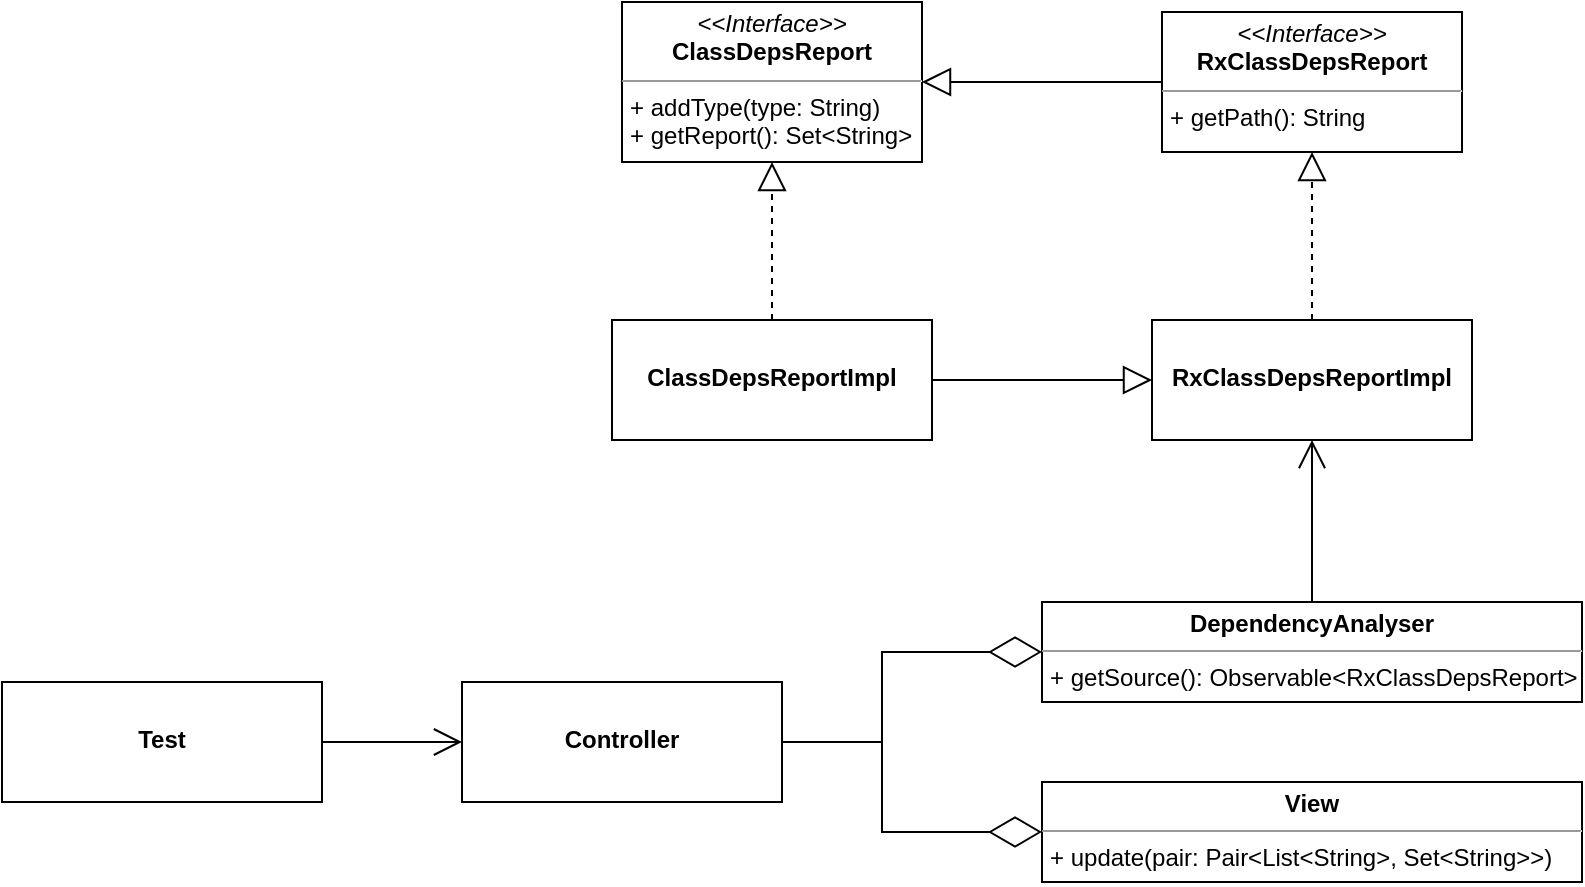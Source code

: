 <mxfile version="26.0.16">
  <diagram id="C5RBs43oDa-KdzZeNtuy" name="Page-1">
    <mxGraphModel dx="1034" dy="3927" grid="1" gridSize="10" guides="1" tooltips="1" connect="1" arrows="1" fold="1" page="1" pageScale="1" pageWidth="827" pageHeight="1169" math="0" shadow="0">
      <root>
        <mxCell id="WIyWlLk6GJQsqaUBKTNV-0" />
        <mxCell id="WIyWlLk6GJQsqaUBKTNV-1" parent="WIyWlLk6GJQsqaUBKTNV-0" />
        <mxCell id="abGJAD1XLBtD331P0YCd-26" value="&lt;p style=&quot;margin: 0px ; margin-top: 4px ; text-align: center&quot;&gt;&lt;i&gt;&amp;lt;&amp;lt;Interface&amp;gt;&amp;gt;&lt;/i&gt;&lt;br&gt;&lt;b&gt;ClassDepsReport&lt;/b&gt;&lt;/p&gt;&lt;hr size=&quot;1&quot;&gt;&lt;p style=&quot;margin: 0px ; margin-left: 4px&quot;&gt;+ addType(type: String)&lt;br&gt;&lt;/p&gt;&lt;p style=&quot;margin: 0px ; margin-left: 4px&quot;&gt;+ getReport(): Set&amp;lt;String&amp;gt;&lt;/p&gt;" style="verticalAlign=top;align=left;overflow=fill;fontSize=12;fontFamily=Helvetica;html=1;" parent="WIyWlLk6GJQsqaUBKTNV-1" vertex="1">
          <mxGeometry x="350" y="-3480" width="150" height="80" as="geometry" />
        </mxCell>
        <mxCell id="abGJAD1XLBtD331P0YCd-29" value="" style="endArrow=block;dashed=1;endFill=0;endSize=12;html=1;rounded=0;exitX=0.5;exitY=0;exitDx=0;exitDy=0;entryX=0.5;entryY=1;entryDx=0;entryDy=0;" parent="WIyWlLk6GJQsqaUBKTNV-1" source="is2iIvQ-1i9xi_y9miu3-14" target="abGJAD1XLBtD331P0YCd-26" edge="1">
          <mxGeometry width="160" relative="1" as="geometry">
            <mxPoint x="425" y="-3330" as="sourcePoint" />
            <mxPoint x="440" y="-3360" as="targetPoint" />
            <Array as="points" />
          </mxGeometry>
        </mxCell>
        <mxCell id="abGJAD1XLBtD331P0YCd-30" style="edgeStyle=orthogonalEdgeStyle;rounded=0;orthogonalLoop=1;jettySize=auto;html=1;exitX=0.5;exitY=1;exitDx=0;exitDy=0;" parent="WIyWlLk6GJQsqaUBKTNV-1" edge="1">
          <mxGeometry relative="1" as="geometry">
            <mxPoint x="320" y="-3240" as="sourcePoint" />
            <mxPoint x="320" y="-3240" as="targetPoint" />
          </mxGeometry>
        </mxCell>
        <mxCell id="abGJAD1XLBtD331P0YCd-33" value="" style="endArrow=diamondThin;endFill=0;endSize=24;html=1;rounded=0;entryX=0;entryY=0.5;entryDx=0;entryDy=0;exitX=1;exitY=0.5;exitDx=0;exitDy=0;" parent="WIyWlLk6GJQsqaUBKTNV-1" source="is2iIvQ-1i9xi_y9miu3-12" target="is2iIvQ-1i9xi_y9miu3-13" edge="1">
          <mxGeometry width="160" relative="1" as="geometry">
            <mxPoint x="80" y="-3470" as="sourcePoint" />
            <mxPoint x="30" y="-3400" as="targetPoint" />
            <Array as="points">
              <mxPoint x="480" y="-3110" />
              <mxPoint x="480" y="-3155" />
            </Array>
          </mxGeometry>
        </mxCell>
        <mxCell id="abGJAD1XLBtD331P0YCd-37" value="&lt;p style=&quot;margin: 0px ; margin-top: 4px ; text-align: center&quot;&gt;&lt;b&gt;&lt;br&gt;&lt;/b&gt;&lt;/p&gt;&lt;p style=&quot;margin: 0px ; margin-top: 4px ; text-align: center&quot;&gt;&lt;b&gt;RxClassDepsReportImpl&lt;/b&gt;&lt;/p&gt;" style="verticalAlign=top;align=left;overflow=fill;fontSize=12;fontFamily=Helvetica;html=1;" parent="WIyWlLk6GJQsqaUBKTNV-1" vertex="1">
          <mxGeometry x="615" y="-3321" width="160" height="60" as="geometry" />
        </mxCell>
        <mxCell id="abGJAD1XLBtD331P0YCd-38" value="" style="endArrow=block;dashed=1;endFill=0;endSize=12;html=1;rounded=0;exitX=0.5;exitY=0;exitDx=0;exitDy=0;entryX=0.5;entryY=1;entryDx=0;entryDy=0;" parent="WIyWlLk6GJQsqaUBKTNV-1" source="abGJAD1XLBtD331P0YCd-37" edge="1" target="is2iIvQ-1i9xi_y9miu3-10">
          <mxGeometry width="160" relative="1" as="geometry">
            <mxPoint x="330" y="-3290" as="sourcePoint" />
            <mxPoint x="445" y="-3379" as="targetPoint" />
            <Array as="points" />
          </mxGeometry>
        </mxCell>
        <mxCell id="abGJAD1XLBtD331P0YCd-39" value="&lt;p style=&quot;margin: 0px ; margin-top: 4px ; text-align: center&quot;&gt;&lt;b&gt;&lt;br&gt;&lt;/b&gt;&lt;/p&gt;&lt;p style=&quot;margin: 0px ; margin-top: 4px ; text-align: center&quot;&gt;&lt;b&gt;Test&lt;/b&gt;&lt;/p&gt;" style="verticalAlign=top;align=left;overflow=fill;fontSize=12;fontFamily=Helvetica;html=1;" parent="WIyWlLk6GJQsqaUBKTNV-1" vertex="1">
          <mxGeometry x="40" y="-3140" width="160" height="60" as="geometry" />
        </mxCell>
        <mxCell id="abGJAD1XLBtD331P0YCd-44" value="" style="endArrow=block;endFill=0;endSize=12;html=1;rounded=0;entryX=1;entryY=0.5;entryDx=0;entryDy=0;exitX=0;exitY=0.5;exitDx=0;exitDy=0;" parent="WIyWlLk6GJQsqaUBKTNV-1" source="is2iIvQ-1i9xi_y9miu3-10" target="abGJAD1XLBtD331P0YCd-26" edge="1">
          <mxGeometry width="160" relative="1" as="geometry">
            <mxPoint x="570" y="-3400" as="sourcePoint" />
            <mxPoint x="360" y="-3240" as="targetPoint" />
            <Array as="points" />
          </mxGeometry>
        </mxCell>
        <mxCell id="abGJAD1XLBtD331P0YCd-53" value="" style="endArrow=open;endFill=1;endSize=12;html=1;rounded=0;exitX=1;exitY=0.5;exitDx=0;exitDy=0;entryX=0;entryY=0.5;entryDx=0;entryDy=0;" parent="WIyWlLk6GJQsqaUBKTNV-1" source="abGJAD1XLBtD331P0YCd-39" target="is2iIvQ-1i9xi_y9miu3-12" edge="1">
          <mxGeometry width="160" relative="1" as="geometry">
            <mxPoint x="730" y="-3120" as="sourcePoint" />
            <mxPoint x="595" y="-3170" as="targetPoint" />
            <Array as="points" />
          </mxGeometry>
        </mxCell>
        <mxCell id="is2iIvQ-1i9xi_y9miu3-10" value="&lt;p style=&quot;margin: 0px ; margin-top: 4px ; text-align: center&quot;&gt;&lt;i&gt;&amp;lt;&amp;lt;Interface&amp;gt;&amp;gt;&lt;/i&gt;&lt;br&gt;&lt;b&gt;RxClassDepsReport&lt;/b&gt;&lt;/p&gt;&lt;hr size=&quot;1&quot;&gt;&lt;p style=&quot;margin: 0px ; margin-left: 4px&quot;&gt;&lt;span style=&quot;background-color: transparent; color: light-dark(rgb(0, 0, 0), rgb(255, 255, 255));&quot;&gt;+ getPath(): String&lt;/span&gt;&lt;/p&gt;" style="verticalAlign=top;align=left;overflow=fill;fontSize=12;fontFamily=Helvetica;html=1;" vertex="1" parent="WIyWlLk6GJQsqaUBKTNV-1">
          <mxGeometry x="620" y="-3475" width="150" height="70" as="geometry" />
        </mxCell>
        <mxCell id="is2iIvQ-1i9xi_y9miu3-11" value="" style="endArrow=block;endFill=0;endSize=12;html=1;rounded=0;entryX=0;entryY=0.5;entryDx=0;entryDy=0;exitX=1;exitY=0.5;exitDx=0;exitDy=0;" edge="1" parent="WIyWlLk6GJQsqaUBKTNV-1" source="is2iIvQ-1i9xi_y9miu3-14" target="abGJAD1XLBtD331P0YCd-37">
          <mxGeometry width="160" relative="1" as="geometry">
            <mxPoint x="511.5" y="-3291" as="sourcePoint" />
            <mxPoint x="510" y="-3430" as="targetPoint" />
            <Array as="points" />
          </mxGeometry>
        </mxCell>
        <mxCell id="is2iIvQ-1i9xi_y9miu3-12" value="&lt;p style=&quot;margin: 0px ; margin-top: 4px ; text-align: center&quot;&gt;&lt;b&gt;&lt;br&gt;&lt;/b&gt;&lt;/p&gt;&lt;p style=&quot;margin: 0px ; margin-top: 4px ; text-align: center&quot;&gt;&lt;b&gt;Controller&lt;/b&gt;&lt;/p&gt;" style="verticalAlign=top;align=left;overflow=fill;fontSize=12;fontFamily=Helvetica;html=1;" vertex="1" parent="WIyWlLk6GJQsqaUBKTNV-1">
          <mxGeometry x="270" y="-3140" width="160" height="60" as="geometry" />
        </mxCell>
        <mxCell id="is2iIvQ-1i9xi_y9miu3-13" value="&lt;p style=&quot;margin: 0px ; margin-top: 4px ; text-align: center&quot;&gt;&lt;b&gt;DependencyAnalyser&lt;/b&gt;&lt;/p&gt;&lt;hr size=&quot;1&quot;&gt;&lt;p style=&quot;margin: 0px ; margin-left: 4px&quot;&gt;&lt;span style=&quot;background-color: transparent; color: light-dark(rgb(0, 0, 0), rgb(255, 255, 255));&quot;&gt;+ getSource(): Observable&amp;lt;RxClassDepsReport&amp;gt;&lt;/span&gt;&lt;/p&gt;" style="verticalAlign=top;align=left;overflow=fill;fontSize=12;fontFamily=Helvetica;html=1;" vertex="1" parent="WIyWlLk6GJQsqaUBKTNV-1">
          <mxGeometry x="560" y="-3180" width="270" height="50" as="geometry" />
        </mxCell>
        <mxCell id="is2iIvQ-1i9xi_y9miu3-14" value="&lt;p style=&quot;margin: 0px ; margin-top: 4px ; text-align: center&quot;&gt;&lt;b&gt;&lt;br&gt;&lt;/b&gt;&lt;/p&gt;&lt;p style=&quot;margin: 0px ; margin-top: 4px ; text-align: center&quot;&gt;&lt;b&gt;ClassDepsReportImpl&lt;/b&gt;&lt;/p&gt;" style="verticalAlign=top;align=left;overflow=fill;fontSize=12;fontFamily=Helvetica;html=1;" vertex="1" parent="WIyWlLk6GJQsqaUBKTNV-1">
          <mxGeometry x="345" y="-3321" width="160" height="60" as="geometry" />
        </mxCell>
        <mxCell id="is2iIvQ-1i9xi_y9miu3-16" value="&lt;p style=&quot;margin: 0px ; margin-top: 4px ; text-align: center&quot;&gt;&lt;b&gt;View&lt;/b&gt;&lt;/p&gt;&lt;hr size=&quot;1&quot;&gt;&lt;p style=&quot;margin: 0px ; margin-left: 4px&quot;&gt;&lt;span style=&quot;background-color: transparent; color: light-dark(rgb(0, 0, 0), rgb(255, 255, 255));&quot;&gt;+ update(pair: Pair&amp;lt;List&amp;lt;String&amp;gt;, Set&amp;lt;String&amp;gt;&amp;gt;)&lt;/span&gt;&lt;/p&gt;" style="verticalAlign=top;align=left;overflow=fill;fontSize=12;fontFamily=Helvetica;html=1;" vertex="1" parent="WIyWlLk6GJQsqaUBKTNV-1">
          <mxGeometry x="560" y="-3090" width="270" height="50" as="geometry" />
        </mxCell>
        <mxCell id="is2iIvQ-1i9xi_y9miu3-17" value="" style="endArrow=open;endFill=1;endSize=12;html=1;rounded=0;exitX=0.5;exitY=0;exitDx=0;exitDy=0;entryX=0.5;entryY=1;entryDx=0;entryDy=0;" edge="1" parent="WIyWlLk6GJQsqaUBKTNV-1" source="is2iIvQ-1i9xi_y9miu3-13" target="abGJAD1XLBtD331P0YCd-37">
          <mxGeometry width="160" relative="1" as="geometry">
            <mxPoint x="690" y="-3220" as="sourcePoint" />
            <mxPoint x="760" y="-3220" as="targetPoint" />
            <Array as="points" />
          </mxGeometry>
        </mxCell>
        <mxCell id="is2iIvQ-1i9xi_y9miu3-18" value="" style="endArrow=diamondThin;endFill=0;endSize=24;html=1;rounded=0;entryX=0;entryY=0.5;entryDx=0;entryDy=0;exitX=1;exitY=0.5;exitDx=0;exitDy=0;" edge="1" parent="WIyWlLk6GJQsqaUBKTNV-1" source="is2iIvQ-1i9xi_y9miu3-12" target="is2iIvQ-1i9xi_y9miu3-16">
          <mxGeometry width="160" relative="1" as="geometry">
            <mxPoint x="435" y="-3090" as="sourcePoint" />
            <mxPoint x="565" y="-3115" as="targetPoint" />
            <Array as="points">
              <mxPoint x="480" y="-3110" />
              <mxPoint x="480" y="-3065" />
            </Array>
          </mxGeometry>
        </mxCell>
      </root>
    </mxGraphModel>
  </diagram>
</mxfile>
